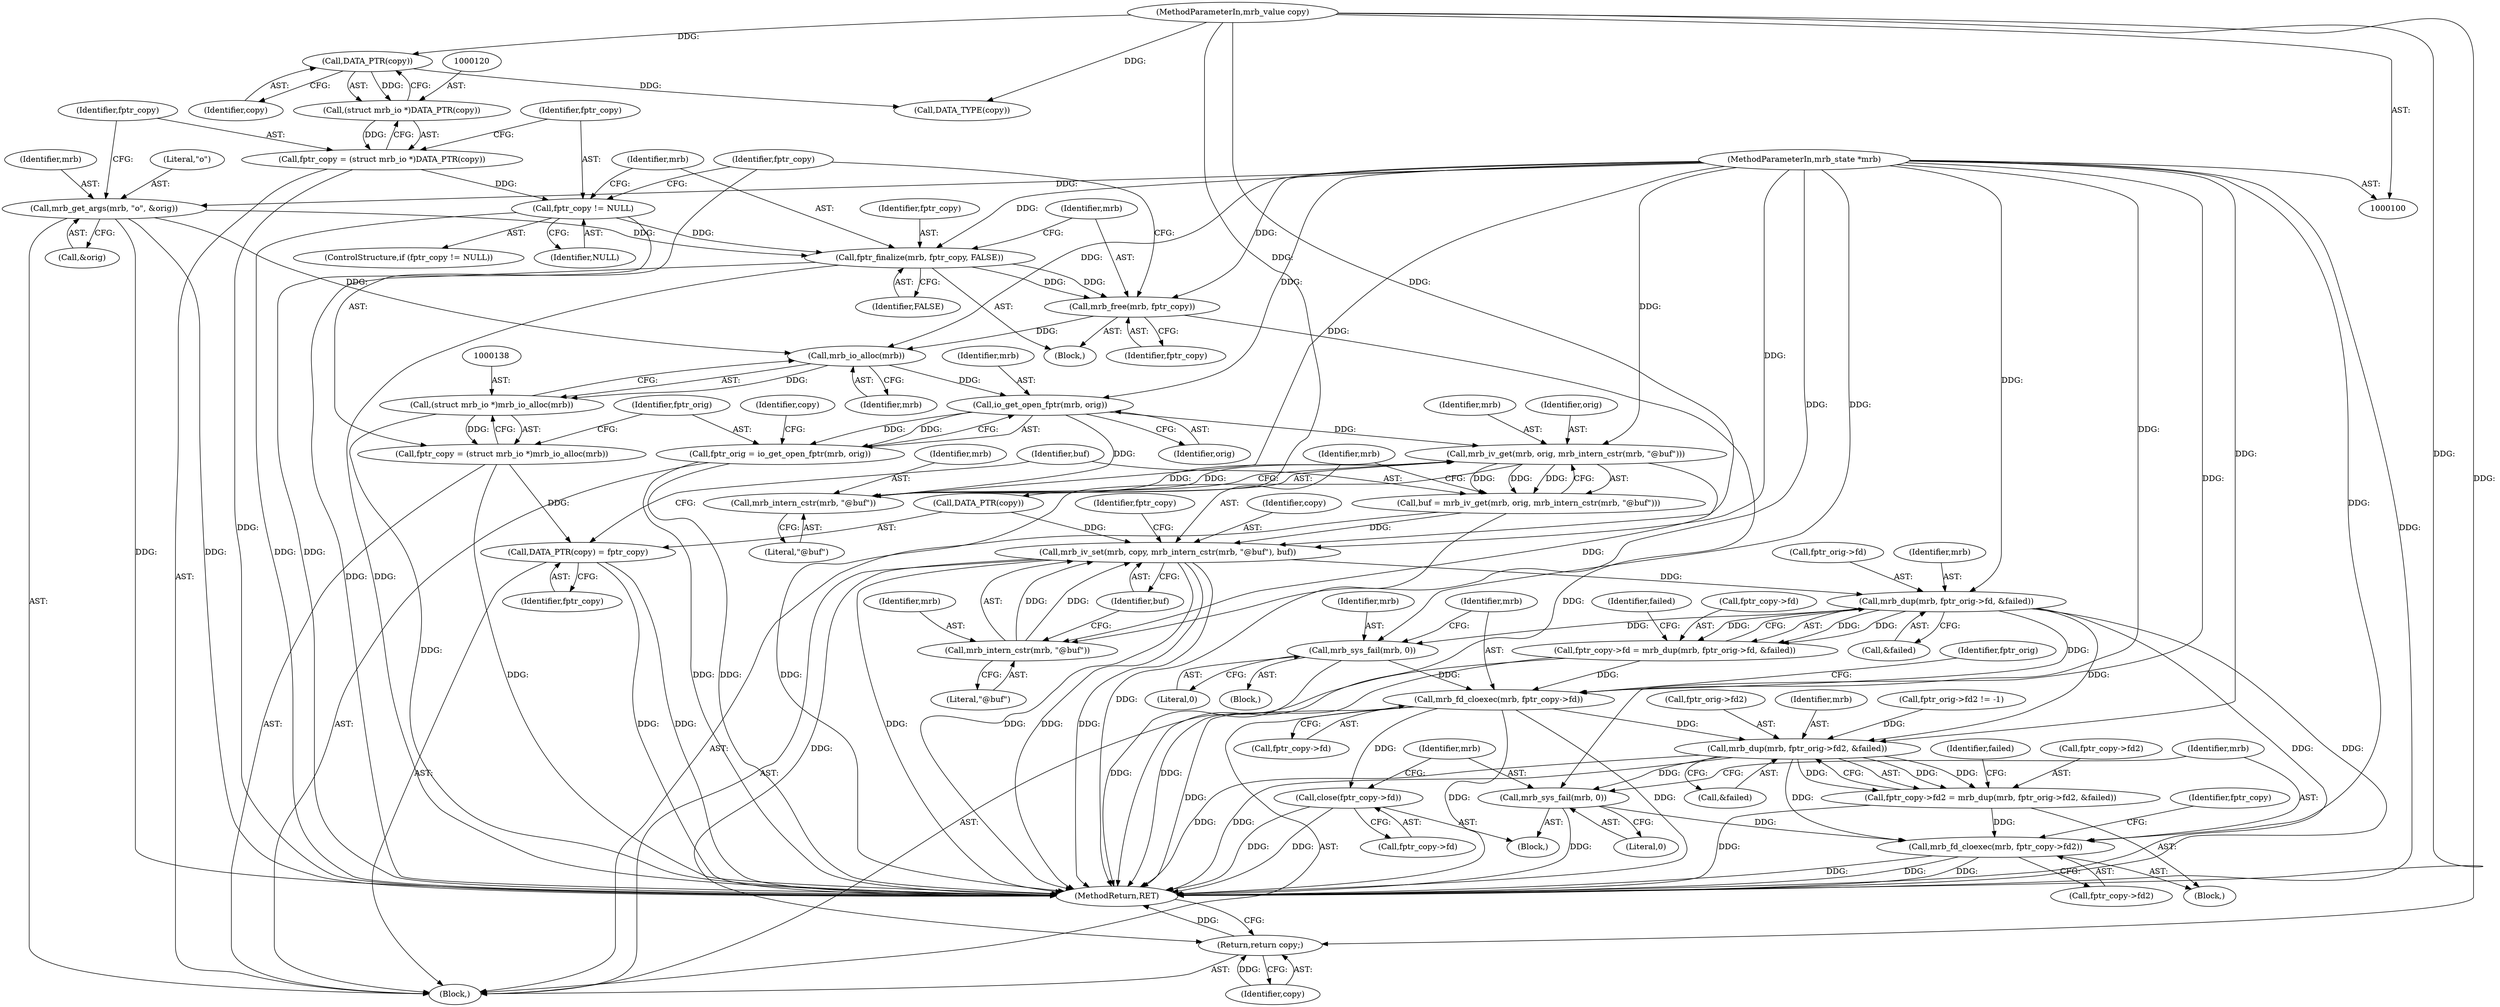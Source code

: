 digraph "1_mruby_b51b21fc63c9805862322551387d9036f2b63433@API" {
"1000128" [label="(Call,fptr_finalize(mrb, fptr_copy, FALSE))"];
"1000112" [label="(Call,mrb_get_args(mrb, \"o\", &orig))"];
"1000101" [label="(MethodParameterIn,mrb_state *mrb)"];
"1000124" [label="(Call,fptr_copy != NULL)"];
"1000117" [label="(Call,fptr_copy = (struct mrb_io *)DATA_PTR(copy))"];
"1000119" [label="(Call,(struct mrb_io *)DATA_PTR(copy))"];
"1000121" [label="(Call,DATA_PTR(copy))"];
"1000102" [label="(MethodParameterIn,mrb_value copy)"];
"1000132" [label="(Call,mrb_free(mrb, fptr_copy))"];
"1000139" [label="(Call,mrb_io_alloc(mrb))"];
"1000137" [label="(Call,(struct mrb_io *)mrb_io_alloc(mrb))"];
"1000135" [label="(Call,fptr_copy = (struct mrb_io *)mrb_io_alloc(mrb))"];
"1000151" [label="(Call,DATA_PTR(copy) = fptr_copy)"];
"1000143" [label="(Call,io_get_open_fptr(mrb, orig))"];
"1000141" [label="(Call,fptr_orig = io_get_open_fptr(mrb, orig))"];
"1000157" [label="(Call,mrb_iv_get(mrb, orig, mrb_intern_cstr(mrb, \"@buf\")))"];
"1000155" [label="(Call,buf = mrb_iv_get(mrb, orig, mrb_intern_cstr(mrb, \"@buf\")))"];
"1000163" [label="(Call,mrb_iv_set(mrb, copy, mrb_intern_cstr(mrb, \"@buf\"), buf))"];
"1000174" [label="(Call,mrb_dup(mrb, fptr_orig->fd, &failed))"];
"1000170" [label="(Call,fptr_copy->fd = mrb_dup(mrb, fptr_orig->fd, &failed))"];
"1000187" [label="(Call,mrb_fd_cloexec(mrb, fptr_copy->fd))"];
"1000204" [label="(Call,mrb_dup(mrb, fptr_orig->fd2, &failed))"];
"1000200" [label="(Call,fptr_copy->fd2 = mrb_dup(mrb, fptr_orig->fd2, &failed))"];
"1000221" [label="(Call,mrb_fd_cloexec(mrb, fptr_copy->fd2))"];
"1000218" [label="(Call,mrb_sys_fail(mrb, 0))"];
"1000214" [label="(Call,close(fptr_copy->fd))"];
"1000184" [label="(Call,mrb_sys_fail(mrb, 0))"];
"1000261" [label="(Return,return copy;)"];
"1000166" [label="(Call,mrb_intern_cstr(mrb, \"@buf\"))"];
"1000160" [label="(Call,mrb_intern_cstr(mrb, \"@buf\"))"];
"1000140" [label="(Identifier,mrb)"];
"1000172" [label="(Identifier,fptr_copy)"];
"1000170" [label="(Call,fptr_copy->fd = mrb_dup(mrb, fptr_orig->fd, &failed))"];
"1000136" [label="(Identifier,fptr_copy)"];
"1000228" [label="(Identifier,fptr_copy)"];
"1000147" [label="(Call,DATA_TYPE(copy))"];
"1000139" [label="(Call,mrb_io_alloc(mrb))"];
"1000142" [label="(Identifier,fptr_orig)"];
"1000213" [label="(Block,)"];
"1000189" [label="(Call,fptr_copy->fd)"];
"1000103" [label="(Block,)"];
"1000171" [label="(Call,fptr_copy->fd)"];
"1000169" [label="(Identifier,buf)"];
"1000174" [label="(Call,mrb_dup(mrb, fptr_orig->fd, &failed))"];
"1000121" [label="(Call,DATA_PTR(copy))"];
"1000220" [label="(Literal,0)"];
"1000151" [label="(Call,DATA_PTR(copy) = fptr_copy)"];
"1000122" [label="(Identifier,copy)"];
"1000212" [label="(Identifier,failed)"];
"1000114" [label="(Literal,\"o\")"];
"1000135" [label="(Call,fptr_copy = (struct mrb_io *)mrb_io_alloc(mrb))"];
"1000124" [label="(Call,fptr_copy != NULL)"];
"1000263" [label="(MethodReturn,RET)"];
"1000201" [label="(Call,fptr_copy->fd2)"];
"1000163" [label="(Call,mrb_iv_set(mrb, copy, mrb_intern_cstr(mrb, \"@buf\"), buf))"];
"1000164" [label="(Identifier,mrb)"];
"1000186" [label="(Literal,0)"];
"1000182" [label="(Identifier,failed)"];
"1000162" [label="(Literal,\"@buf\")"];
"1000221" [label="(Call,mrb_fd_cloexec(mrb, fptr_copy->fd2))"];
"1000209" [label="(Call,&failed)"];
"1000195" [label="(Identifier,fptr_orig)"];
"1000206" [label="(Call,fptr_orig->fd2)"];
"1000141" [label="(Call,fptr_orig = io_get_open_fptr(mrb, orig))"];
"1000134" [label="(Identifier,fptr_copy)"];
"1000261" [label="(Return,return copy;)"];
"1000143" [label="(Call,io_get_open_fptr(mrb, orig))"];
"1000125" [label="(Identifier,fptr_copy)"];
"1000129" [label="(Identifier,mrb)"];
"1000148" [label="(Identifier,copy)"];
"1000223" [label="(Call,fptr_copy->fd2)"];
"1000215" [label="(Call,fptr_copy->fd)"];
"1000160" [label="(Call,mrb_intern_cstr(mrb, \"@buf\"))"];
"1000222" [label="(Identifier,mrb)"];
"1000185" [label="(Identifier,mrb)"];
"1000158" [label="(Identifier,mrb)"];
"1000166" [label="(Call,mrb_intern_cstr(mrb, \"@buf\"))"];
"1000131" [label="(Identifier,FALSE)"];
"1000219" [label="(Identifier,mrb)"];
"1000137" [label="(Call,(struct mrb_io *)mrb_io_alloc(mrb))"];
"1000161" [label="(Identifier,mrb)"];
"1000101" [label="(MethodParameterIn,mrb_state *mrb)"];
"1000117" [label="(Call,fptr_copy = (struct mrb_io *)DATA_PTR(copy))"];
"1000159" [label="(Identifier,orig)"];
"1000167" [label="(Identifier,mrb)"];
"1000102" [label="(MethodParameterIn,mrb_value copy)"];
"1000113" [label="(Identifier,mrb)"];
"1000112" [label="(Call,mrb_get_args(mrb, \"o\", &orig))"];
"1000187" [label="(Call,mrb_fd_cloexec(mrb, fptr_copy->fd))"];
"1000127" [label="(Block,)"];
"1000188" [label="(Identifier,mrb)"];
"1000183" [label="(Block,)"];
"1000204" [label="(Call,mrb_dup(mrb, fptr_orig->fd2, &failed))"];
"1000152" [label="(Call,DATA_PTR(copy))"];
"1000132" [label="(Call,mrb_free(mrb, fptr_copy))"];
"1000118" [label="(Identifier,fptr_copy)"];
"1000156" [label="(Identifier,buf)"];
"1000175" [label="(Identifier,mrb)"];
"1000199" [label="(Block,)"];
"1000157" [label="(Call,mrb_iv_get(mrb, orig, mrb_intern_cstr(mrb, \"@buf\")))"];
"1000205" [label="(Identifier,mrb)"];
"1000126" [label="(Identifier,NULL)"];
"1000184" [label="(Call,mrb_sys_fail(mrb, 0))"];
"1000133" [label="(Identifier,mrb)"];
"1000262" [label="(Identifier,copy)"];
"1000218" [label="(Call,mrb_sys_fail(mrb, 0))"];
"1000154" [label="(Identifier,fptr_copy)"];
"1000155" [label="(Call,buf = mrb_iv_get(mrb, orig, mrb_intern_cstr(mrb, \"@buf\")))"];
"1000128" [label="(Call,fptr_finalize(mrb, fptr_copy, FALSE))"];
"1000179" [label="(Call,&failed)"];
"1000145" [label="(Identifier,orig)"];
"1000130" [label="(Identifier,fptr_copy)"];
"1000119" [label="(Call,(struct mrb_io *)DATA_PTR(copy))"];
"1000144" [label="(Identifier,mrb)"];
"1000168" [label="(Literal,\"@buf\")"];
"1000176" [label="(Call,fptr_orig->fd)"];
"1000165" [label="(Identifier,copy)"];
"1000200" [label="(Call,fptr_copy->fd2 = mrb_dup(mrb, fptr_orig->fd2, &failed))"];
"1000214" [label="(Call,close(fptr_copy->fd))"];
"1000123" [label="(ControlStructure,if (fptr_copy != NULL))"];
"1000193" [label="(Call,fptr_orig->fd2 != -1)"];
"1000115" [label="(Call,&orig)"];
"1000128" -> "1000127"  [label="AST: "];
"1000128" -> "1000131"  [label="CFG: "];
"1000129" -> "1000128"  [label="AST: "];
"1000130" -> "1000128"  [label="AST: "];
"1000131" -> "1000128"  [label="AST: "];
"1000133" -> "1000128"  [label="CFG: "];
"1000128" -> "1000263"  [label="DDG: "];
"1000128" -> "1000263"  [label="DDG: "];
"1000112" -> "1000128"  [label="DDG: "];
"1000101" -> "1000128"  [label="DDG: "];
"1000124" -> "1000128"  [label="DDG: "];
"1000128" -> "1000132"  [label="DDG: "];
"1000128" -> "1000132"  [label="DDG: "];
"1000112" -> "1000103"  [label="AST: "];
"1000112" -> "1000115"  [label="CFG: "];
"1000113" -> "1000112"  [label="AST: "];
"1000114" -> "1000112"  [label="AST: "];
"1000115" -> "1000112"  [label="AST: "];
"1000118" -> "1000112"  [label="CFG: "];
"1000112" -> "1000263"  [label="DDG: "];
"1000112" -> "1000263"  [label="DDG: "];
"1000101" -> "1000112"  [label="DDG: "];
"1000112" -> "1000139"  [label="DDG: "];
"1000101" -> "1000100"  [label="AST: "];
"1000101" -> "1000263"  [label="DDG: "];
"1000101" -> "1000132"  [label="DDG: "];
"1000101" -> "1000139"  [label="DDG: "];
"1000101" -> "1000143"  [label="DDG: "];
"1000101" -> "1000157"  [label="DDG: "];
"1000101" -> "1000160"  [label="DDG: "];
"1000101" -> "1000163"  [label="DDG: "];
"1000101" -> "1000166"  [label="DDG: "];
"1000101" -> "1000174"  [label="DDG: "];
"1000101" -> "1000184"  [label="DDG: "];
"1000101" -> "1000187"  [label="DDG: "];
"1000101" -> "1000204"  [label="DDG: "];
"1000101" -> "1000218"  [label="DDG: "];
"1000101" -> "1000221"  [label="DDG: "];
"1000124" -> "1000123"  [label="AST: "];
"1000124" -> "1000126"  [label="CFG: "];
"1000125" -> "1000124"  [label="AST: "];
"1000126" -> "1000124"  [label="AST: "];
"1000129" -> "1000124"  [label="CFG: "];
"1000136" -> "1000124"  [label="CFG: "];
"1000124" -> "1000263"  [label="DDG: "];
"1000124" -> "1000263"  [label="DDG: "];
"1000117" -> "1000124"  [label="DDG: "];
"1000117" -> "1000103"  [label="AST: "];
"1000117" -> "1000119"  [label="CFG: "];
"1000118" -> "1000117"  [label="AST: "];
"1000119" -> "1000117"  [label="AST: "];
"1000125" -> "1000117"  [label="CFG: "];
"1000117" -> "1000263"  [label="DDG: "];
"1000119" -> "1000117"  [label="DDG: "];
"1000119" -> "1000121"  [label="CFG: "];
"1000120" -> "1000119"  [label="AST: "];
"1000121" -> "1000119"  [label="AST: "];
"1000121" -> "1000119"  [label="DDG: "];
"1000121" -> "1000122"  [label="CFG: "];
"1000122" -> "1000121"  [label="AST: "];
"1000102" -> "1000121"  [label="DDG: "];
"1000121" -> "1000147"  [label="DDG: "];
"1000102" -> "1000100"  [label="AST: "];
"1000102" -> "1000263"  [label="DDG: "];
"1000102" -> "1000147"  [label="DDG: "];
"1000102" -> "1000152"  [label="DDG: "];
"1000102" -> "1000163"  [label="DDG: "];
"1000102" -> "1000261"  [label="DDG: "];
"1000132" -> "1000127"  [label="AST: "];
"1000132" -> "1000134"  [label="CFG: "];
"1000133" -> "1000132"  [label="AST: "];
"1000134" -> "1000132"  [label="AST: "];
"1000136" -> "1000132"  [label="CFG: "];
"1000132" -> "1000263"  [label="DDG: "];
"1000132" -> "1000139"  [label="DDG: "];
"1000139" -> "1000137"  [label="AST: "];
"1000139" -> "1000140"  [label="CFG: "];
"1000140" -> "1000139"  [label="AST: "];
"1000137" -> "1000139"  [label="CFG: "];
"1000139" -> "1000137"  [label="DDG: "];
"1000139" -> "1000143"  [label="DDG: "];
"1000137" -> "1000135"  [label="AST: "];
"1000138" -> "1000137"  [label="AST: "];
"1000135" -> "1000137"  [label="CFG: "];
"1000137" -> "1000263"  [label="DDG: "];
"1000137" -> "1000135"  [label="DDG: "];
"1000135" -> "1000103"  [label="AST: "];
"1000136" -> "1000135"  [label="AST: "];
"1000142" -> "1000135"  [label="CFG: "];
"1000135" -> "1000263"  [label="DDG: "];
"1000135" -> "1000151"  [label="DDG: "];
"1000151" -> "1000103"  [label="AST: "];
"1000151" -> "1000154"  [label="CFG: "];
"1000152" -> "1000151"  [label="AST: "];
"1000154" -> "1000151"  [label="AST: "];
"1000156" -> "1000151"  [label="CFG: "];
"1000151" -> "1000263"  [label="DDG: "];
"1000151" -> "1000263"  [label="DDG: "];
"1000143" -> "1000141"  [label="AST: "];
"1000143" -> "1000145"  [label="CFG: "];
"1000144" -> "1000143"  [label="AST: "];
"1000145" -> "1000143"  [label="AST: "];
"1000141" -> "1000143"  [label="CFG: "];
"1000143" -> "1000141"  [label="DDG: "];
"1000143" -> "1000141"  [label="DDG: "];
"1000143" -> "1000157"  [label="DDG: "];
"1000143" -> "1000160"  [label="DDG: "];
"1000141" -> "1000103"  [label="AST: "];
"1000142" -> "1000141"  [label="AST: "];
"1000148" -> "1000141"  [label="CFG: "];
"1000141" -> "1000263"  [label="DDG: "];
"1000141" -> "1000263"  [label="DDG: "];
"1000157" -> "1000155"  [label="AST: "];
"1000157" -> "1000160"  [label="CFG: "];
"1000158" -> "1000157"  [label="AST: "];
"1000159" -> "1000157"  [label="AST: "];
"1000160" -> "1000157"  [label="AST: "];
"1000155" -> "1000157"  [label="CFG: "];
"1000157" -> "1000263"  [label="DDG: "];
"1000157" -> "1000155"  [label="DDG: "];
"1000157" -> "1000155"  [label="DDG: "];
"1000157" -> "1000155"  [label="DDG: "];
"1000160" -> "1000157"  [label="DDG: "];
"1000160" -> "1000157"  [label="DDG: "];
"1000157" -> "1000166"  [label="DDG: "];
"1000155" -> "1000103"  [label="AST: "];
"1000156" -> "1000155"  [label="AST: "];
"1000164" -> "1000155"  [label="CFG: "];
"1000155" -> "1000263"  [label="DDG: "];
"1000155" -> "1000163"  [label="DDG: "];
"1000163" -> "1000103"  [label="AST: "];
"1000163" -> "1000169"  [label="CFG: "];
"1000164" -> "1000163"  [label="AST: "];
"1000165" -> "1000163"  [label="AST: "];
"1000166" -> "1000163"  [label="AST: "];
"1000169" -> "1000163"  [label="AST: "];
"1000172" -> "1000163"  [label="CFG: "];
"1000163" -> "1000263"  [label="DDG: "];
"1000163" -> "1000263"  [label="DDG: "];
"1000163" -> "1000263"  [label="DDG: "];
"1000163" -> "1000263"  [label="DDG: "];
"1000166" -> "1000163"  [label="DDG: "];
"1000166" -> "1000163"  [label="DDG: "];
"1000152" -> "1000163"  [label="DDG: "];
"1000163" -> "1000174"  [label="DDG: "];
"1000163" -> "1000261"  [label="DDG: "];
"1000174" -> "1000170"  [label="AST: "];
"1000174" -> "1000179"  [label="CFG: "];
"1000175" -> "1000174"  [label="AST: "];
"1000176" -> "1000174"  [label="AST: "];
"1000179" -> "1000174"  [label="AST: "];
"1000170" -> "1000174"  [label="CFG: "];
"1000174" -> "1000263"  [label="DDG: "];
"1000174" -> "1000263"  [label="DDG: "];
"1000174" -> "1000170"  [label="DDG: "];
"1000174" -> "1000170"  [label="DDG: "];
"1000174" -> "1000170"  [label="DDG: "];
"1000174" -> "1000184"  [label="DDG: "];
"1000174" -> "1000187"  [label="DDG: "];
"1000174" -> "1000204"  [label="DDG: "];
"1000170" -> "1000103"  [label="AST: "];
"1000171" -> "1000170"  [label="AST: "];
"1000182" -> "1000170"  [label="CFG: "];
"1000170" -> "1000263"  [label="DDG: "];
"1000170" -> "1000187"  [label="DDG: "];
"1000187" -> "1000103"  [label="AST: "];
"1000187" -> "1000189"  [label="CFG: "];
"1000188" -> "1000187"  [label="AST: "];
"1000189" -> "1000187"  [label="AST: "];
"1000195" -> "1000187"  [label="CFG: "];
"1000187" -> "1000263"  [label="DDG: "];
"1000187" -> "1000263"  [label="DDG: "];
"1000187" -> "1000263"  [label="DDG: "];
"1000184" -> "1000187"  [label="DDG: "];
"1000187" -> "1000204"  [label="DDG: "];
"1000187" -> "1000214"  [label="DDG: "];
"1000204" -> "1000200"  [label="AST: "];
"1000204" -> "1000209"  [label="CFG: "];
"1000205" -> "1000204"  [label="AST: "];
"1000206" -> "1000204"  [label="AST: "];
"1000209" -> "1000204"  [label="AST: "];
"1000200" -> "1000204"  [label="CFG: "];
"1000204" -> "1000263"  [label="DDG: "];
"1000204" -> "1000263"  [label="DDG: "];
"1000204" -> "1000200"  [label="DDG: "];
"1000204" -> "1000200"  [label="DDG: "];
"1000204" -> "1000200"  [label="DDG: "];
"1000193" -> "1000204"  [label="DDG: "];
"1000204" -> "1000218"  [label="DDG: "];
"1000204" -> "1000221"  [label="DDG: "];
"1000200" -> "1000199"  [label="AST: "];
"1000201" -> "1000200"  [label="AST: "];
"1000212" -> "1000200"  [label="CFG: "];
"1000200" -> "1000263"  [label="DDG: "];
"1000200" -> "1000221"  [label="DDG: "];
"1000221" -> "1000199"  [label="AST: "];
"1000221" -> "1000223"  [label="CFG: "];
"1000222" -> "1000221"  [label="AST: "];
"1000223" -> "1000221"  [label="AST: "];
"1000228" -> "1000221"  [label="CFG: "];
"1000221" -> "1000263"  [label="DDG: "];
"1000221" -> "1000263"  [label="DDG: "];
"1000221" -> "1000263"  [label="DDG: "];
"1000218" -> "1000221"  [label="DDG: "];
"1000218" -> "1000213"  [label="AST: "];
"1000218" -> "1000220"  [label="CFG: "];
"1000219" -> "1000218"  [label="AST: "];
"1000220" -> "1000218"  [label="AST: "];
"1000222" -> "1000218"  [label="CFG: "];
"1000218" -> "1000263"  [label="DDG: "];
"1000214" -> "1000213"  [label="AST: "];
"1000214" -> "1000215"  [label="CFG: "];
"1000215" -> "1000214"  [label="AST: "];
"1000219" -> "1000214"  [label="CFG: "];
"1000214" -> "1000263"  [label="DDG: "];
"1000214" -> "1000263"  [label="DDG: "];
"1000184" -> "1000183"  [label="AST: "];
"1000184" -> "1000186"  [label="CFG: "];
"1000185" -> "1000184"  [label="AST: "];
"1000186" -> "1000184"  [label="AST: "];
"1000188" -> "1000184"  [label="CFG: "];
"1000184" -> "1000263"  [label="DDG: "];
"1000261" -> "1000103"  [label="AST: "];
"1000261" -> "1000262"  [label="CFG: "];
"1000262" -> "1000261"  [label="AST: "];
"1000263" -> "1000261"  [label="CFG: "];
"1000261" -> "1000263"  [label="DDG: "];
"1000262" -> "1000261"  [label="DDG: "];
"1000166" -> "1000168"  [label="CFG: "];
"1000167" -> "1000166"  [label="AST: "];
"1000168" -> "1000166"  [label="AST: "];
"1000169" -> "1000166"  [label="CFG: "];
"1000160" -> "1000162"  [label="CFG: "];
"1000161" -> "1000160"  [label="AST: "];
"1000162" -> "1000160"  [label="AST: "];
}
